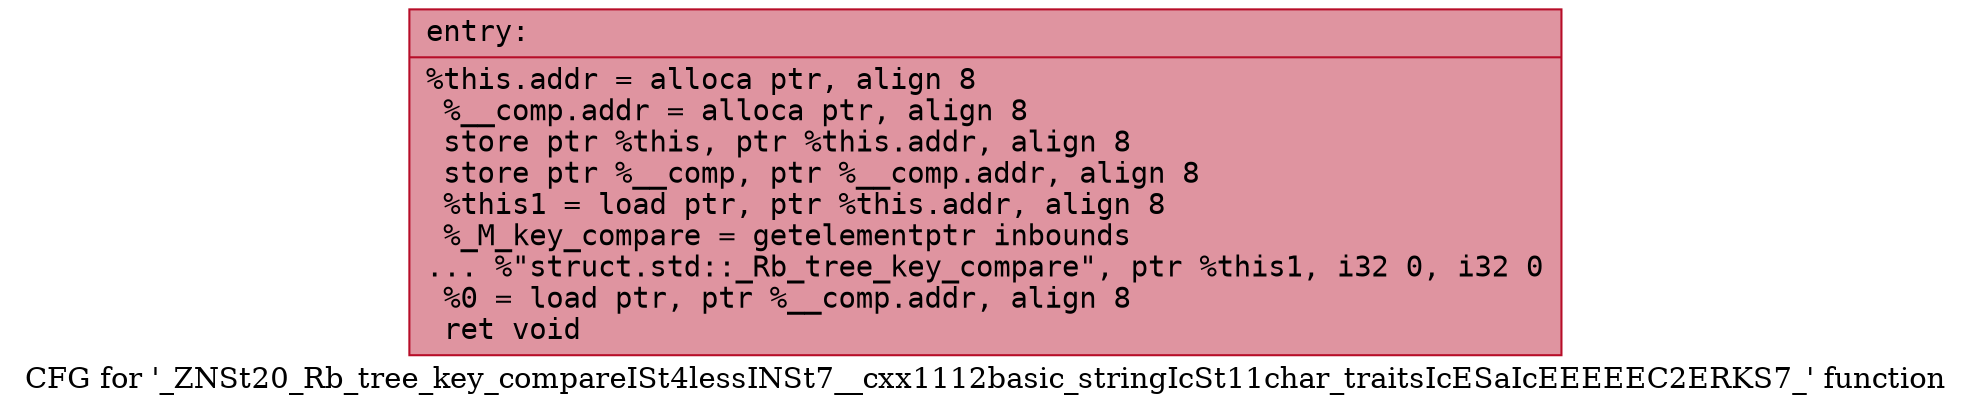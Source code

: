 digraph "CFG for '_ZNSt20_Rb_tree_key_compareISt4lessINSt7__cxx1112basic_stringIcSt11char_traitsIcESaIcEEEEEC2ERKS7_' function" {
	label="CFG for '_ZNSt20_Rb_tree_key_compareISt4lessINSt7__cxx1112basic_stringIcSt11char_traitsIcESaIcEEEEEC2ERKS7_' function";

	Node0x5642719be9b0 [shape=record,color="#b70d28ff", style=filled, fillcolor="#b70d2870" fontname="Courier",label="{entry:\l|  %this.addr = alloca ptr, align 8\l  %__comp.addr = alloca ptr, align 8\l  store ptr %this, ptr %this.addr, align 8\l  store ptr %__comp, ptr %__comp.addr, align 8\l  %this1 = load ptr, ptr %this.addr, align 8\l  %_M_key_compare = getelementptr inbounds\l... %\"struct.std::_Rb_tree_key_compare\", ptr %this1, i32 0, i32 0\l  %0 = load ptr, ptr %__comp.addr, align 8\l  ret void\l}"];
}
